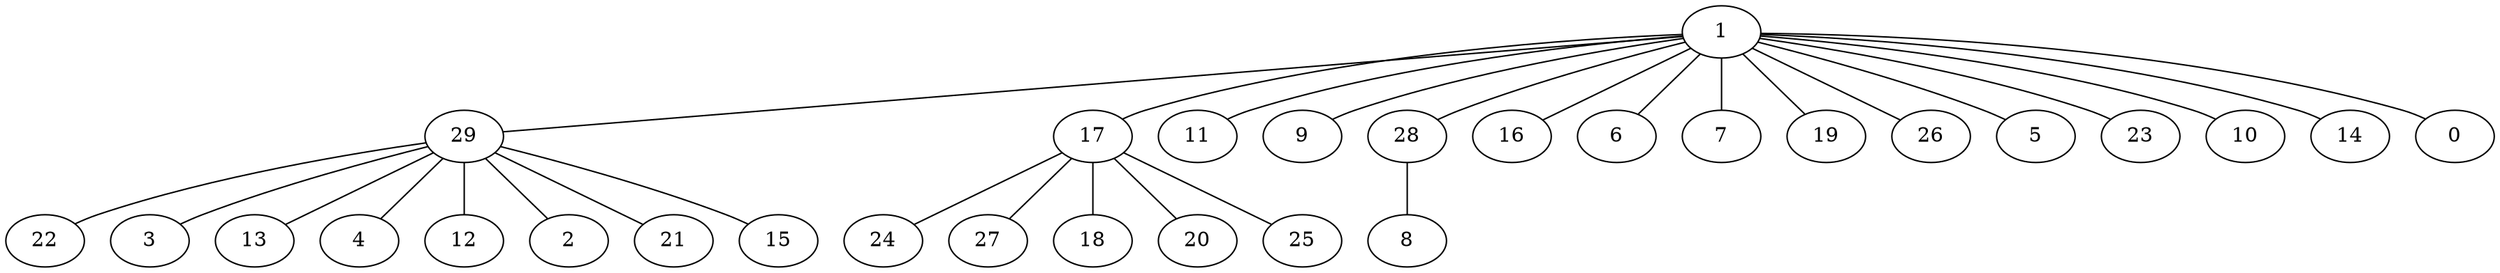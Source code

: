 graph G {
  1;
  29;
  17;
  11;
  9;
  28;
  16;
  6;
  7;
  19;
  26;
  5;
  23;
  10;
  14;
  0;
  22;
  3;
  13;
  4;
  12;
  2;
  21;
  15;
  24;
  27;
  18;
  20;
  25;
  8;
   1 -- 29;
   1 -- 17;
   1 -- 11;
   1 -- 9;
   1 -- 28;
   1 -- 16;
   1 -- 6;
   1 -- 7;
   1 -- 19;
   1 -- 26;
   1 -- 5;
   1 -- 23;
   1 -- 10;
   1 -- 14;
   1 -- 0;
   29 -- 22;
   29 -- 3;
   29 -- 13;
   29 -- 4;
   29 -- 12;
   29 -- 2;
   29 -- 21;
   29 -- 15;
   17 -- 24;
   17 -- 27;
   17 -- 18;
   17 -- 20;
   17 -- 25;
   28 -- 8;
}
